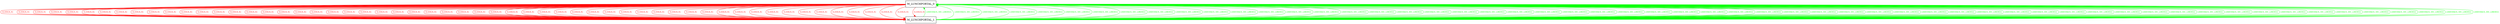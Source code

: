 digraph {
 node [shape=record];
"M_LUNCHPORTAL_0" -> "M_LUNCHPORTAL_1"[color=red, fontcolor=red, label=< <font face="Courier New" point-size="10">
CLICK(0,0)<br/>
</font>>];
"M_LUNCHPORTAL_0" -> "M_LUNCHPORTAL_1"[color=red, fontcolor=red, label=< <font face="Courier New" point-size="10">
CLICK(0,0)<br/>
</font>>];
"M_LUNCHPORTAL_0" -> "M_LUNCHPORTAL_1"[color=red, fontcolor=red, label=< <font face="Courier New" point-size="10">
CLICK(0,0)<br/>
</font>>];
"M_LUNCHPORTAL_0" -> "M_LUNCHPORTAL_1"[color=red, fontcolor=red, label=< <font face="Courier New" point-size="10">
CLICK(0,0)<br/>
</font>>];
"M_LUNCHPORTAL_0" -> "M_LUNCHPORTAL_1"[color=red, fontcolor=red, label=< <font face="Courier New" point-size="10">
CLICK(0,0)<br/>
</font>>];
"M_LUNCHPORTAL_0" -> "M_LUNCHPORTAL_1"[color=red, fontcolor=red, label=< <font face="Courier New" point-size="10">
CLICK(0,0)<br/>
</font>>];
"M_LUNCHPORTAL_0" -> "M_LUNCHPORTAL_1"[color=red, fontcolor=red, label=< <font face="Courier New" point-size="10">
CLICK(0,0)<br/>
</font>>];
"M_LUNCHPORTAL_0" -> "M_LUNCHPORTAL_1"[color=red, fontcolor=red, label=< <font face="Courier New" point-size="10">
CLICK(0,0)<br/>
</font>>];
"M_LUNCHPORTAL_0" -> "M_LUNCHPORTAL_1"[color=red, fontcolor=red, label=< <font face="Courier New" point-size="10">
CLICK(0,0)<br/>
</font>>];
"M_LUNCHPORTAL_0" -> "M_LUNCHPORTAL_1"[color=red, fontcolor=red, label=< <font face="Courier New" point-size="10">
CLICK(0,0)<br/>
</font>>];
"M_LUNCHPORTAL_0" -> "M_LUNCHPORTAL_1"[color=red, fontcolor=red, label=< <font face="Courier New" point-size="10">
CLICK(0,0)<br/>
</font>>];
"M_LUNCHPORTAL_0" -> "M_LUNCHPORTAL_1"[color=red, fontcolor=red, label=< <font face="Courier New" point-size="10">
CLICK(0,0)<br/>
</font>>];
"M_LUNCHPORTAL_0" -> "M_LUNCHPORTAL_1"[color=red, fontcolor=red, label=< <font face="Courier New" point-size="10">
CLICK(0,0)<br/>
</font>>];
"M_LUNCHPORTAL_0" -> "M_LUNCHPORTAL_1"[color=red, fontcolor=red, label=< <font face="Courier New" point-size="10">
CLICK(0,0)<br/>
</font>>];
"M_LUNCHPORTAL_0" -> "M_LUNCHPORTAL_1"[color=red, fontcolor=red, label=< <font face="Courier New" point-size="10">
CLICK(0,0)<br/>
</font>>];
"M_LUNCHPORTAL_0" -> "M_LUNCHPORTAL_1"[color=red, fontcolor=red, label=< <font face="Courier New" point-size="10">
CLICK(0,0)<br/>
</font>>];
"M_LUNCHPORTAL_0" -> "M_LUNCHPORTAL_1"[color=red, fontcolor=red, label=< <font face="Courier New" point-size="10">
CLICK(0,0)<br/>
</font>>];
"M_LUNCHPORTAL_0" -> "M_LUNCHPORTAL_1"[color=red, fontcolor=red, label=< <font face="Courier New" point-size="10">
CLICK(0,0)<br/>
</font>>];
"M_LUNCHPORTAL_0" -> "M_LUNCHPORTAL_1"[color=red, fontcolor=red, label=< <font face="Courier New" point-size="10">
CLICK(0,0)<br/>
</font>>];
"M_LUNCHPORTAL_0" -> "M_LUNCHPORTAL_1"[color=red, fontcolor=red, label=< <font face="Courier New" point-size="10">
CLICK(0,0)<br/>
</font>>];
"M_LUNCHPORTAL_0" -> "M_LUNCHPORTAL_1"[color=red, fontcolor=red, label=< <font face="Courier New" point-size="10">
CLICK(0,0)<br/>
</font>>];
"M_LUNCHPORTAL_0" -> "M_LUNCHPORTAL_1"[color=red, fontcolor=red, label=< <font face="Courier New" point-size="10">
CLICK(0,0)<br/>
</font>>];
"M_LUNCHPORTAL_0" -> "M_LUNCHPORTAL_1"[color=red, fontcolor=red, label=< <font face="Courier New" point-size="10">
CLICK(0,0)<br/>
</font>>];
"M_LUNCHPORTAL_0" -> "M_LUNCHPORTAL_1"[color=red, fontcolor=red, label=< <font face="Courier New" point-size="10">
CLICK(0,0)<br/>
</font>>];
"M_LUNCHPORTAL_0" -> "M_LUNCHPORTAL_1"[color=red, fontcolor=red, label=< <font face="Courier New" point-size="10">
CLICK(0,0)<br/>
</font>>];
"M_LUNCHPORTAL_0" -> "M_LUNCHPORTAL_1"[color=red, fontcolor=red, label=< <font face="Courier New" point-size="10">
CLICK(0,0)<br/>
</font>>];
"M_LUNCHPORTAL_0" -> "M_LUNCHPORTAL_1"[color=red, fontcolor=red, label=< <font face="Courier New" point-size="10">
CLICK(0,0)<br/>
</font>>];
"M_LUNCHPORTAL_0" -> "M_LUNCHPORTAL_1"[color=red, fontcolor=red, label=< <font face="Courier New" point-size="10">
CLICK(0,0)<br/>
</font>>];
"M_LUNCHPORTAL_0" -> "M_LUNCHPORTAL_1"[color=red, fontcolor=red, label=< <font face="Courier New" point-size="10">
CLICK(0,0)<br/>
</font>>];
"M_LUNCHPORTAL_0" -> "M_LUNCHPORTAL_1"[color=red, fontcolor=red, label=< <font face="Courier New" point-size="10">
CLICK(0,0)<br/>
</font>>];
"M_LUNCHPORTAL_0" -> "M_LUNCHPORTAL_1"[color=red, fontcolor=red, label=< <font face="Courier New" point-size="10">
CLICK(0,0)<br/>
</font>>];
"M_LUNCHPORTAL_0" -> "M_LUNCHPORTAL_1"[color=red, fontcolor=red, label=< <font face="Courier New" point-size="10">
CLICK(0,0)<br/>
</font>>];
"M_LUNCHPORTAL_0" -> "M_LUNCHPORTAL_1"[color=red, fontcolor=red, label=< <font face="Courier New" point-size="10">
CLICK(0,0)<br/>
</font>>];
"M_LUNCHPORTAL_0" -> "M_LUNCHPORTAL_1"[color=red, fontcolor=red, label=< <font face="Courier New" point-size="10">
CLICK(0,0)<br/>
</font>>];
"M_LUNCHPORTAL_0" -> "M_LUNCHPORTAL_1"[color=red, fontcolor=red, label=< <font face="Courier New" point-size="10">
CLICK(0,0)<br/>
</font>>];
"M_LUNCHPORTAL_0" -> "M_LUNCHPORTAL_1"[color=red, fontcolor=red, label=< <font face="Courier New" point-size="10">
CLICK(0,0)<br/>
</font>>];
"M_LUNCHPORTAL_0" -> "M_LUNCHPORTAL_1"[color=red, fontcolor=red, label=< <font face="Courier New" point-size="10">
CLICK(0,0)<br/>
</font>>];
"M_LUNCHPORTAL_0" -> "M_LUNCHPORTAL_1"[color=red, fontcolor=red, label=< <font face="Courier New" point-size="10">
CLICK(0,0)<br/>
</font>>];
"M_LUNCHPORTAL_0" -> "M_LUNCHPORTAL_1"[color=red, fontcolor=red, label=< <font face="Courier New" point-size="10">
CLICK(0,0)<br/>
</font>>];
"M_LUNCHPORTAL_0" -> "M_LUNCHPORTAL_1"[color=red, fontcolor=red, label=< <font face="Courier New" point-size="10">
CLICK(0,0)<br/>
</font>>];
"M_LUNCHPORTAL_0" -> "M_LUNCHPORTAL_1"[color=red, fontcolor=red, label=< <font face="Courier New" point-size="10">
CLICK(0,0)<br/>
</font>>];
"M_LUNCHPORTAL_0" -> "M_LUNCHPORTAL_1"[color=red, fontcolor=red, label=< <font face="Courier New" point-size="10">
CLICK(0,0)<br/>
</font>>];
"M_LUNCHPORTAL_0" -> "M_LUNCHPORTAL_1"[color=red, fontcolor=red, label=< <font face="Courier New" point-size="10">
CLICK(0,0)<br/>
</font>>];
"M_LUNCHPORTAL_0" -> "M_LUNCHPORTAL_1"[color=red, fontcolor=red, label=< <font face="Courier New" point-size="10">
CLICK(0,0)<br/>
</font>>];
"M_LUNCHPORTAL_0" -> "M_LUNCHPORTAL_1"[color=red, fontcolor=red, label=< <font face="Courier New" point-size="10">
CLICK(0,0)<br/>
</font>>];
"M_LUNCHPORTAL_0" -> "M_LUNCHPORTAL_1"[color=red, fontcolor=red, label=< <font face="Courier New" point-size="10">
CLICK(0,0)<br/>
</font>>];
"M_LUNCHPORTAL_0" -> "M_LUNCHPORTAL_1"[color=red, fontcolor=red, label=< <font face="Courier New" point-size="10">
CLICK(0,0)<br/>
</font>>];
"M_LUNCHPORTAL_0" -> "M_LUNCHPORTAL_1"[color=red, fontcolor=red, label=< <font face="Courier New" point-size="10">
CLICK(0,0)<br/>
</font>>];
"M_LUNCHPORTAL_0" -> "M_LUNCHPORTAL_1"[color=red, fontcolor=red, label=< <font face="Courier New" point-size="10">
CLICK(0,0)<br/>
</font>>];
"M_LUNCHPORTAL_0" -> "M_LUNCHPORTAL_1"[color=red, fontcolor=red, label=< <font face="Courier New" point-size="10">
CLICK(0,0)<br/>
</font>>];
"M_LUNCHPORTAL_0" -> "M_LUNCHPORTAL_1"[color=red, fontcolor=red, label=< <font face="Courier New" point-size="10">
CLICK(0,0)<br/>
</font>>];
"M_LUNCHPORTAL_0" -> "M_LUNCHPORTAL_1"[color=red, fontcolor=red, label=< <font face="Courier New" point-size="10">
CLICK(0,0)<br/>
</font>>];
"M_LUNCHPORTAL_0" -> "M_LUNCHPORTAL_1"[color=red, fontcolor=red, label=< <font face="Courier New" point-size="10">
CLICK(0,0)<br/>
</font>>];
"M_LUNCHPORTAL_0" -> "M_LUNCHPORTAL_1"[color=red, fontcolor=red, label=< <font face="Courier New" point-size="10">
CLICK(0,0)<br/>
</font>>];
"M_LUNCHPORTAL_0" -> "M_LUNCHPORTAL_1"[color=red, fontcolor=red, label=< <font face="Courier New" point-size="10">
CLICK(0,0)<br/>
</font>>];
"M_LUNCHPORTAL_0" -> "M_LUNCHPORTAL_1"[color=red, fontcolor=red, label=< <font face="Courier New" point-size="10">
CLICK(0,0)<br/>
</font>>];
"M_LUNCHPORTAL_0" -> "M_LUNCHPORTAL_1"[color=red, fontcolor=red, label=< <font face="Courier New" point-size="10">
CLICK(0,0)<br/>
</font>>];
"M_LUNCHPORTAL_1" -> "M_LUNCHPORTAL_0"[color=green, fontcolor=green, label=< <font face="Courier New" point-size="10">
LOADVIEW(0,IDV_LUNCHCU)<br/>
</font>>];
"M_LUNCHPORTAL_1" -> "M_LUNCHPORTAL_0"[color=green, fontcolor=green, label=< <font face="Courier New" point-size="10">
LOADVIEW(0,IDV_LUNCHCU)<br/>
</font>>];
"M_LUNCHPORTAL_1" -> "M_LUNCHPORTAL_0"[color=green, fontcolor=green, label=< <font face="Courier New" point-size="10">
LOADVIEW(0,IDV_LUNCHCU)<br/>
</font>>];
"M_LUNCHPORTAL_1" -> "M_LUNCHPORTAL_0"[color=green, fontcolor=green, label=< <font face="Courier New" point-size="10">
LOADVIEW(0,IDV_LUNCHCU)<br/>
</font>>];
"M_LUNCHPORTAL_1" -> "M_LUNCHPORTAL_0"[color=green, fontcolor=green, label=< <font face="Courier New" point-size="10">
LOADVIEW(0,IDV_LUNCHCU)<br/>
</font>>];
"M_LUNCHPORTAL_1" -> "M_LUNCHPORTAL_0"[color=green, fontcolor=green, label=< <font face="Courier New" point-size="10">
LOADVIEW(0,IDV_LUNCHCU)<br/>
</font>>];
"M_LUNCHPORTAL_1" -> "M_LUNCHPORTAL_0"[color=green, fontcolor=green, label=< <font face="Courier New" point-size="10">
LOADVIEW(0,IDV_LUNCHCU)<br/>
</font>>];
"M_LUNCHPORTAL_1" -> "M_LUNCHPORTAL_0"[color=green, fontcolor=green, label=< <font face="Courier New" point-size="10">
LOADVIEW(0,IDV_LUNCHCU)<br/>
</font>>];
"M_LUNCHPORTAL_1" -> "M_LUNCHPORTAL_0"[color=green, fontcolor=green, label=< <font face="Courier New" point-size="10">
LOADVIEW(0,IDV_LUNCHCU)<br/>
</font>>];
"M_LUNCHPORTAL_1" -> "M_LUNCHPORTAL_0"[color=green, fontcolor=green, label=< <font face="Courier New" point-size="10">
LOADVIEW(0,IDV_LUNCHCU)<br/>
</font>>];
"M_LUNCHPORTAL_1" -> "M_LUNCHPORTAL_0"[color=green, fontcolor=green, label=< <font face="Courier New" point-size="10">
LOADVIEW(0,IDV_LUNCHCU)<br/>
</font>>];
"M_LUNCHPORTAL_1" -> "M_LUNCHPORTAL_0"[color=green, fontcolor=green, label=< <font face="Courier New" point-size="10">
LOADVIEW(0,IDV_LUNCHCU)<br/>
</font>>];
"M_LUNCHPORTAL_1" -> "M_LUNCHPORTAL_0"[color=green, fontcolor=green, label=< <font face="Courier New" point-size="10">
LOADVIEW(0,IDV_LUNCHCU)<br/>
</font>>];
"M_LUNCHPORTAL_1" -> "M_LUNCHPORTAL_0"[color=green, fontcolor=green, label=< <font face="Courier New" point-size="10">
LOADVIEW(0,IDV_LUNCHCU)<br/>
</font>>];
"M_LUNCHPORTAL_1" -> "M_LUNCHPORTAL_0"[color=green, fontcolor=green, label=< <font face="Courier New" point-size="10">
LOADVIEW(0,IDV_LUNCHCU)<br/>
</font>>];
"M_LUNCHPORTAL_1" -> "M_LUNCHPORTAL_0"[color=green, fontcolor=green, label=< <font face="Courier New" point-size="10">
LOADVIEW(0,IDV_LUNCHCU)<br/>
</font>>];
"M_LUNCHPORTAL_1" -> "M_LUNCHPORTAL_0"[color=green, fontcolor=green, label=< <font face="Courier New" point-size="10">
LOADVIEW(0,IDV_LUNCHCU)<br/>
</font>>];
"M_LUNCHPORTAL_1" -> "M_LUNCHPORTAL_0"[color=green, fontcolor=green, label=< <font face="Courier New" point-size="10">
LOADVIEW(0,IDV_LUNCHCU)<br/>
</font>>];
"M_LUNCHPORTAL_1" -> "M_LUNCHPORTAL_0"[color=green, fontcolor=green, label=< <font face="Courier New" point-size="10">
LOADVIEW(0,IDV_LUNCHCU)<br/>
</font>>];
"M_LUNCHPORTAL_1" -> "M_LUNCHPORTAL_0"[color=green, fontcolor=green, label=< <font face="Courier New" point-size="10">
LOADVIEW(0,IDV_LUNCHCU)<br/>
</font>>];
"M_LUNCHPORTAL_1" -> "M_LUNCHPORTAL_0"[color=green, fontcolor=green, label=< <font face="Courier New" point-size="10">
LOADVIEW(0,IDV_LUNCHCU)<br/>
</font>>];
"M_LUNCHPORTAL_1" -> "M_LUNCHPORTAL_0"[color=green, fontcolor=green, label=< <font face="Courier New" point-size="10">
LOADVIEW(0,IDV_LUNCHCU)<br/>
</font>>];
"M_LUNCHPORTAL_1" -> "M_LUNCHPORTAL_0"[color=green, fontcolor=green, label=< <font face="Courier New" point-size="10">
LOADVIEW(0,IDV_LUNCHCU)<br/>
</font>>];
"M_LUNCHPORTAL_1" -> "M_LUNCHPORTAL_0"[color=green, fontcolor=green, label=< <font face="Courier New" point-size="10">
LOADVIEW(0,IDV_LUNCHCU)<br/>
</font>>];
"M_LUNCHPORTAL_1" -> "M_LUNCHPORTAL_0"[color=green, fontcolor=green, label=< <font face="Courier New" point-size="10">
LOADVIEW(0,IDV_LUNCHCU)<br/>
</font>>];
"M_LUNCHPORTAL_1" -> "M_LUNCHPORTAL_0"[color=green, fontcolor=green, label=< <font face="Courier New" point-size="10">
LOADVIEW(0,IDV_LUNCHCU)<br/>
</font>>];
"M_LUNCHPORTAL_1" -> "M_LUNCHPORTAL_0"[color=green, fontcolor=green, label=< <font face="Courier New" point-size="10">
LOADVIEW(0,IDV_LUNCHCU)<br/>
</font>>];
"M_LUNCHPORTAL_1" -> "M_LUNCHPORTAL_0"[color=green, fontcolor=green, label=< <font face="Courier New" point-size="10">
LOADVIEW(0,IDV_LUNCHCU)<br/>
</font>>];
"M_LUNCHPORTAL_1" -> "M_LUNCHPORTAL_0"[color=green, fontcolor=green, label=< <font face="Courier New" point-size="10">
LOADVIEW(0,IDV_LUNCHCU)<br/>
</font>>];
"M_LUNCHPORTAL_1" -> "M_LUNCHPORTAL_0"[color=green, fontcolor=green, label=< <font face="Courier New" point-size="10">
LOADVIEW(0,IDV_LUNCHCU)<br/>
</font>>];
"M_LUNCHPORTAL_1" -> "M_LUNCHPORTAL_0"[color=green, fontcolor=green, label=< <font face="Courier New" point-size="10">
LOADVIEW(0,IDV_LUNCHCU)<br/>
</font>>];
"M_LUNCHPORTAL_1" -> "M_LUNCHPORTAL_0"[color=green, fontcolor=green, label=< <font face="Courier New" point-size="10">
LOADVIEW(0,IDV_LUNCHCU)<br/>
</font>>];
"M_LUNCHPORTAL_1" -> "M_LUNCHPORTAL_0"[color=green, fontcolor=green, label=< <font face="Courier New" point-size="10">
LOADVIEW(0,IDV_LUNCHCU)<br/>
</font>>];
"M_LUNCHPORTAL_1" -> "M_LUNCHPORTAL_0"[color=green, fontcolor=green, label=< <font face="Courier New" point-size="10">
LOADVIEW(0,IDV_LUNCHCU)<br/>
</font>>];
"M_LUNCHPORTAL_1" -> "M_LUNCHPORTAL_0"[color=green, fontcolor=green, label=< <font face="Courier New" point-size="10">
LOADVIEW(0,IDV_LUNCHCU)<br/>
</font>>];
"M_LUNCHPORTAL_1" -> "M_LUNCHPORTAL_0"[color=green, fontcolor=green, label=< <font face="Courier New" point-size="10">
LOADVIEW(0,IDV_LUNCHCU)<br/>
</font>>];
"M_LUNCHPORTAL_1" -> "M_LUNCHPORTAL_0"[color=green, fontcolor=green, label=< <font face="Courier New" point-size="10">
LOADVIEW(0,IDV_LUNCHCU)<br/>
</font>>];
"M_LUNCHPORTAL_1" -> "M_LUNCHPORTAL_0"[color=green, fontcolor=green, label=< <font face="Courier New" point-size="10">
LOADVIEW(0,IDV_LUNCHCU)<br/>
</font>>];
"M_LUNCHPORTAL_1" -> "M_LUNCHPORTAL_0"[color=green, fontcolor=green, label=< <font face="Courier New" point-size="10">
LOADVIEW(0,IDV_LUNCHCU)<br/>
</font>>];
"M_LUNCHPORTAL_1" -> "M_LUNCHPORTAL_0"[color=green, fontcolor=green, label=< <font face="Courier New" point-size="10">
LOADVIEW(0,IDV_LUNCHCU)<br/>
</font>>];
"M_LUNCHPORTAL_1" -> "M_LUNCHPORTAL_0"[color=green, fontcolor=green, label=< <font face="Courier New" point-size="10">
LOADVIEW(0,IDV_LUNCHCU)<br/>
</font>>];
"M_LUNCHPORTAL_1" -> "M_LUNCHPORTAL_0"[color=green, fontcolor=green, label=< <font face="Courier New" point-size="10">
LOADVIEW(0,IDV_LUNCHCU)<br/>
</font>>];
"M_LUNCHPORTAL_1" -> "M_LUNCHPORTAL_0"[color=green, fontcolor=green, label=< <font face="Courier New" point-size="10">
LOADVIEW(0,IDV_LUNCHCU)<br/>
</font>>];
"M_LUNCHPORTAL_1" -> "M_LUNCHPORTAL_0"[color=green, fontcolor=green, label=< <font face="Courier New" point-size="10">
LOADVIEW(0,IDV_LUNCHCU)<br/>
</font>>];
"M_LUNCHPORTAL_1" -> "M_LUNCHPORTAL_0"[color=green, fontcolor=green, label=< <font face="Courier New" point-size="10">
LOADVIEW(0,IDV_LUNCHCU)<br/>
</font>>];
"M_LUNCHPORTAL_1" -> "M_LUNCHPORTAL_0"[color=green, fontcolor=green, label=< <font face="Courier New" point-size="10">
LOADVIEW(0,IDV_LUNCHCU)<br/>
</font>>];
"M_LUNCHPORTAL_1" -> "M_LUNCHPORTAL_0"[color=green, fontcolor=green, label=< <font face="Courier New" point-size="10">
LOADVIEW(0,IDV_LUNCHCU)<br/>
</font>>];
"M_LUNCHPORTAL_1" -> "M_LUNCHPORTAL_0"[color=green, fontcolor=green, label=< <font face="Courier New" point-size="10">
LOADVIEW(0,IDV_LUNCHCU)<br/>
</font>>];
"M_LUNCHPORTAL_1" -> "M_LUNCHPORTAL_0"[color=green, fontcolor=green, label=< <font face="Courier New" point-size="10">
LOADVIEW(0,IDV_LUNCHCU)<br/>
</font>>];
"M_LUNCHPORTAL_1" -> "M_LUNCHPORTAL_0"[color=green, fontcolor=green, label=< <font face="Courier New" point-size="10">
LOADVIEW(0,IDV_LUNCHCU)<br/>
</font>>];
"M_LUNCHPORTAL_1" -> "M_LUNCHPORTAL_0"[color=green, fontcolor=green, label=< <font face="Courier New" point-size="10">
LOADVIEW(0,IDV_LUNCHCU)<br/>
</font>>];
"M_LUNCHPORTAL_1" -> "M_LUNCHPORTAL_0"[color=green, fontcolor=green, label=< <font face="Courier New" point-size="10">
LOADVIEW(0,IDV_LUNCHCU)<br/>
</font>>];
"M_LUNCHPORTAL_1" -> "M_LUNCHPORTAL_0"[color=green, fontcolor=green, label=< <font face="Courier New" point-size="10">
LOADVIEW(0,IDV_LUNCHCU)<br/>
</font>>];
"M_LUNCHPORTAL_1" -> "M_LUNCHPORTAL_0"[color=green, fontcolor=green, label=< <font face="Courier New" point-size="10">
LOADVIEW(0,IDV_LUNCHCU)<br/>
</font>>];
"M_LUNCHPORTAL_1" -> "M_LUNCHPORTAL_0"[color=green, fontcolor=green, label=< <font face="Courier New" point-size="10">
LOADVIEW(0,IDV_LUNCHCU)<br/>
</font>>];
"M_LUNCHPORTAL_1" -> "M_LUNCHPORTAL_0"[color=green, fontcolor=green, label=< <font face="Courier New" point-size="10">
LOADVIEW(0,IDV_LUNCHCU)<br/>
</font>>];
"M_LUNCHPORTAL_1" -> "M_LUNCHPORTAL_0"[color=green, fontcolor=green, label=< <font face="Courier New" point-size="10">
LOADVIEW(0,IDV_LUNCHCU)<br/>
</font>>];
}
